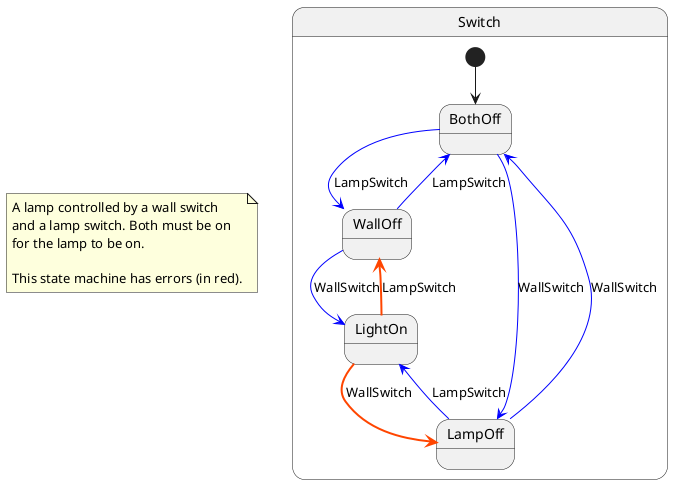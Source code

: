 @startuml

note as N1
  A lamp controlled by a wall switch
  and a lamp switch. Both must be on
  for the lamp to be on.
  
  This state machine has errors (in red).
end note




state Switch {

[*] --> BothOff
BothOff -[#blue]-> WallOff : LampSwitch
BothOff -[#blue]-> LampOff : WallSwitch

WallOff -[#blue]-> BothOff : LampSwitch
WallOff -[#blue]-> LightOn : WallSwitch

LampOff -[#blue]-> LightOn : LampSwitch
LampOff -[#blue]-> BothOff : WallSwitch

LightOn -[#orangered,bold]-> LampOff : WallSwitch
LightOn -[#orangered,bold]-> WallOff : LampSwitch

}

@enduml

